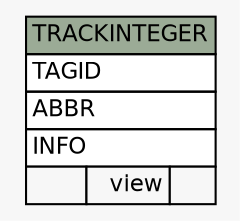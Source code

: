 // dot 2.26.3 on Linux 3.5.0-34-generic
// SchemaSpy rev 590
digraph "TRACKINTEGER" {
  graph [
    rankdir="RL"
    bgcolor="#f7f7f7"
    nodesep="0.18"
    ranksep="0.46"
    fontname="Helvetica"
    fontsize="11"
  ];
  node [
    fontname="Helvetica"
    fontsize="11"
    shape="plaintext"
  ];
  edge [
    arrowsize="0.8"
  ];
  "TRACKINTEGER" [
    label=<
    <TABLE BORDER="0" CELLBORDER="1" CELLSPACING="0" BGCOLOR="#ffffff">
      <TR><TD COLSPAN="3" BGCOLOR="#9bab96" ALIGN="CENTER">TRACKINTEGER</TD></TR>
      <TR><TD PORT="TAGID" COLSPAN="3" ALIGN="LEFT">TAGID</TD></TR>
      <TR><TD PORT="ABBR" COLSPAN="3" ALIGN="LEFT">ABBR</TD></TR>
      <TR><TD PORT="INFO" COLSPAN="3" ALIGN="LEFT">INFO</TD></TR>
      <TR><TD ALIGN="LEFT" BGCOLOR="#f7f7f7">  </TD><TD ALIGN="RIGHT" BGCOLOR="#f7f7f7">view</TD><TD ALIGN="RIGHT" BGCOLOR="#f7f7f7">  </TD></TR>
    </TABLE>>
    URL="tables/TRACKINTEGER.html"
    tooltip="TRACKINTEGER"
  ];
}
